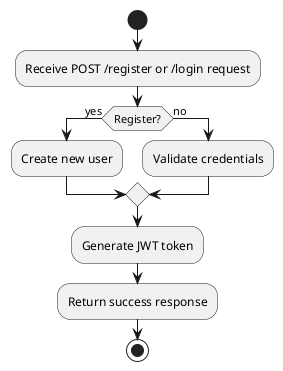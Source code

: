 @startuml
start

:Receive POST /register or /login request;

if (Register?) then (yes)
    :Create new user;
else (no)
    :Validate credentials;
endif

:Generate JWT token;
:Return success response;

stop
@enduml
